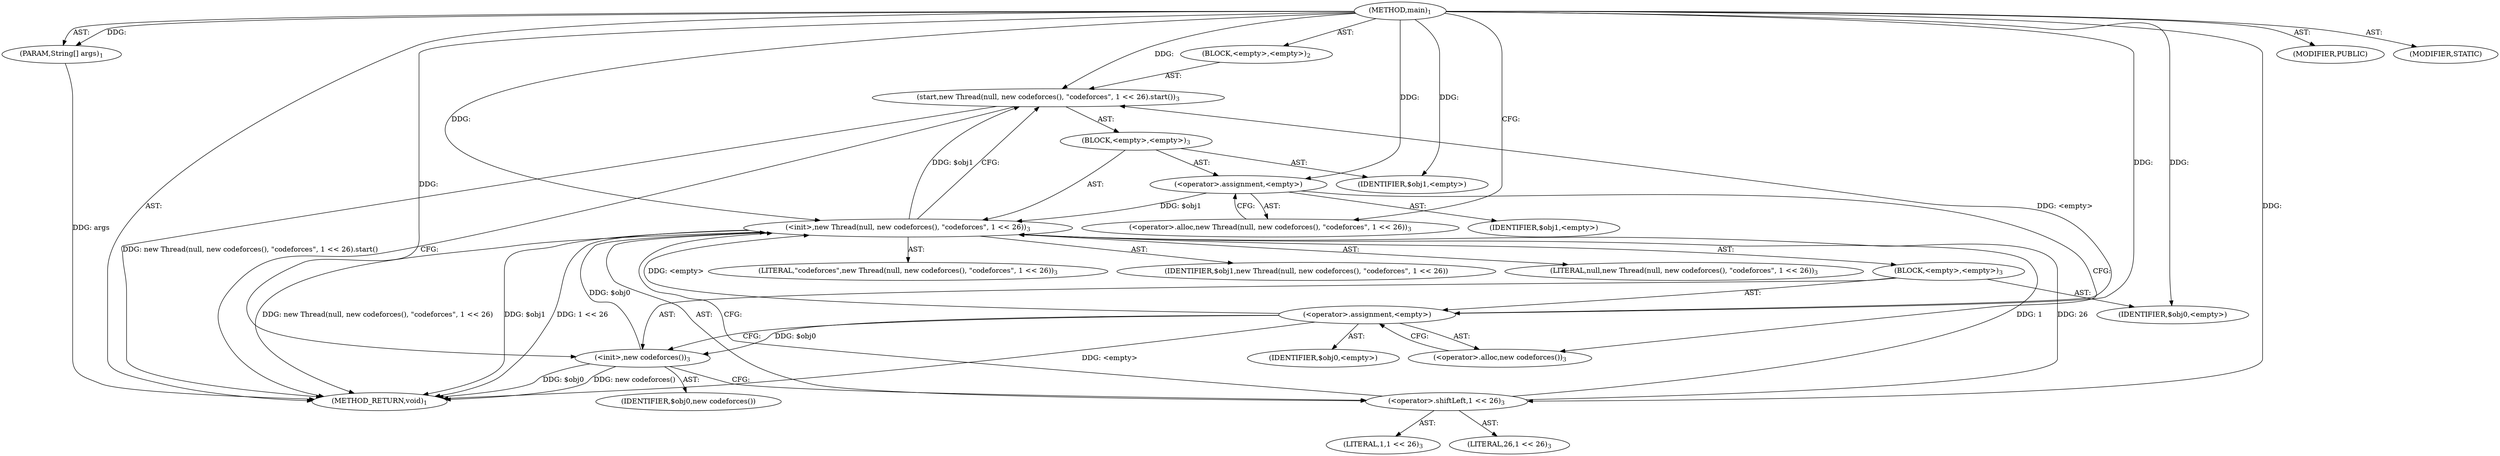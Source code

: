 digraph "main" {  
"17" [label = <(METHOD,main)<SUB>1</SUB>> ]
"18" [label = <(PARAM,String[] args)<SUB>1</SUB>> ]
"19" [label = <(BLOCK,&lt;empty&gt;,&lt;empty&gt;)<SUB>2</SUB>> ]
"20" [label = <(start,new Thread(null, new codeforces(), &quot;codeforces&quot;, 1 &lt;&lt; 26).start())<SUB>3</SUB>> ]
"21" [label = <(BLOCK,&lt;empty&gt;,&lt;empty&gt;)<SUB>3</SUB>> ]
"22" [label = <(&lt;operator&gt;.assignment,&lt;empty&gt;)> ]
"23" [label = <(IDENTIFIER,$obj1,&lt;empty&gt;)> ]
"24" [label = <(&lt;operator&gt;.alloc,new Thread(null, new codeforces(), &quot;codeforces&quot;, 1 &lt;&lt; 26))<SUB>3</SUB>> ]
"25" [label = <(&lt;init&gt;,new Thread(null, new codeforces(), &quot;codeforces&quot;, 1 &lt;&lt; 26))<SUB>3</SUB>> ]
"26" [label = <(IDENTIFIER,$obj1,new Thread(null, new codeforces(), &quot;codeforces&quot;, 1 &lt;&lt; 26))> ]
"27" [label = <(LITERAL,null,new Thread(null, new codeforces(), &quot;codeforces&quot;, 1 &lt;&lt; 26))<SUB>3</SUB>> ]
"28" [label = <(BLOCK,&lt;empty&gt;,&lt;empty&gt;)<SUB>3</SUB>> ]
"29" [label = <(&lt;operator&gt;.assignment,&lt;empty&gt;)> ]
"30" [label = <(IDENTIFIER,$obj0,&lt;empty&gt;)> ]
"31" [label = <(&lt;operator&gt;.alloc,new codeforces())<SUB>3</SUB>> ]
"32" [label = <(&lt;init&gt;,new codeforces())<SUB>3</SUB>> ]
"33" [label = <(IDENTIFIER,$obj0,new codeforces())> ]
"34" [label = <(IDENTIFIER,$obj0,&lt;empty&gt;)> ]
"35" [label = <(LITERAL,&quot;codeforces&quot;,new Thread(null, new codeforces(), &quot;codeforces&quot;, 1 &lt;&lt; 26))<SUB>3</SUB>> ]
"36" [label = <(&lt;operator&gt;.shiftLeft,1 &lt;&lt; 26)<SUB>3</SUB>> ]
"37" [label = <(LITERAL,1,1 &lt;&lt; 26)<SUB>3</SUB>> ]
"38" [label = <(LITERAL,26,1 &lt;&lt; 26)<SUB>3</SUB>> ]
"39" [label = <(IDENTIFIER,$obj1,&lt;empty&gt;)> ]
"40" [label = <(MODIFIER,PUBLIC)> ]
"41" [label = <(MODIFIER,STATIC)> ]
"42" [label = <(METHOD_RETURN,void)<SUB>1</SUB>> ]
  "17" -> "18"  [ label = "AST: "] 
  "17" -> "19"  [ label = "AST: "] 
  "17" -> "40"  [ label = "AST: "] 
  "17" -> "41"  [ label = "AST: "] 
  "17" -> "42"  [ label = "AST: "] 
  "19" -> "20"  [ label = "AST: "] 
  "20" -> "21"  [ label = "AST: "] 
  "21" -> "22"  [ label = "AST: "] 
  "21" -> "25"  [ label = "AST: "] 
  "21" -> "39"  [ label = "AST: "] 
  "22" -> "23"  [ label = "AST: "] 
  "22" -> "24"  [ label = "AST: "] 
  "25" -> "26"  [ label = "AST: "] 
  "25" -> "27"  [ label = "AST: "] 
  "25" -> "28"  [ label = "AST: "] 
  "25" -> "35"  [ label = "AST: "] 
  "25" -> "36"  [ label = "AST: "] 
  "28" -> "29"  [ label = "AST: "] 
  "28" -> "32"  [ label = "AST: "] 
  "28" -> "34"  [ label = "AST: "] 
  "29" -> "30"  [ label = "AST: "] 
  "29" -> "31"  [ label = "AST: "] 
  "32" -> "33"  [ label = "AST: "] 
  "36" -> "37"  [ label = "AST: "] 
  "36" -> "38"  [ label = "AST: "] 
  "20" -> "42"  [ label = "CFG: "] 
  "22" -> "31"  [ label = "CFG: "] 
  "25" -> "20"  [ label = "CFG: "] 
  "24" -> "22"  [ label = "CFG: "] 
  "36" -> "25"  [ label = "CFG: "] 
  "29" -> "32"  [ label = "CFG: "] 
  "32" -> "36"  [ label = "CFG: "] 
  "31" -> "29"  [ label = "CFG: "] 
  "17" -> "24"  [ label = "CFG: "] 
  "18" -> "42"  [ label = "DDG: args"] 
  "25" -> "42"  [ label = "DDG: $obj1"] 
  "29" -> "42"  [ label = "DDG: &lt;empty&gt;"] 
  "32" -> "42"  [ label = "DDG: $obj0"] 
  "32" -> "42"  [ label = "DDG: new codeforces()"] 
  "25" -> "42"  [ label = "DDG: 1 &lt;&lt; 26"] 
  "25" -> "42"  [ label = "DDG: new Thread(null, new codeforces(), &quot;codeforces&quot;, 1 &lt;&lt; 26)"] 
  "20" -> "42"  [ label = "DDG: new Thread(null, new codeforces(), &quot;codeforces&quot;, 1 &lt;&lt; 26).start()"] 
  "17" -> "18"  [ label = "DDG: "] 
  "29" -> "20"  [ label = "DDG: &lt;empty&gt;"] 
  "25" -> "20"  [ label = "DDG: $obj1"] 
  "17" -> "20"  [ label = "DDG: "] 
  "17" -> "22"  [ label = "DDG: "] 
  "17" -> "39"  [ label = "DDG: "] 
  "22" -> "25"  [ label = "DDG: $obj1"] 
  "17" -> "25"  [ label = "DDG: "] 
  "29" -> "25"  [ label = "DDG: &lt;empty&gt;"] 
  "32" -> "25"  [ label = "DDG: $obj0"] 
  "36" -> "25"  [ label = "DDG: 1"] 
  "36" -> "25"  [ label = "DDG: 26"] 
  "17" -> "29"  [ label = "DDG: "] 
  "17" -> "34"  [ label = "DDG: "] 
  "17" -> "36"  [ label = "DDG: "] 
  "29" -> "32"  [ label = "DDG: $obj0"] 
  "17" -> "32"  [ label = "DDG: "] 
}

